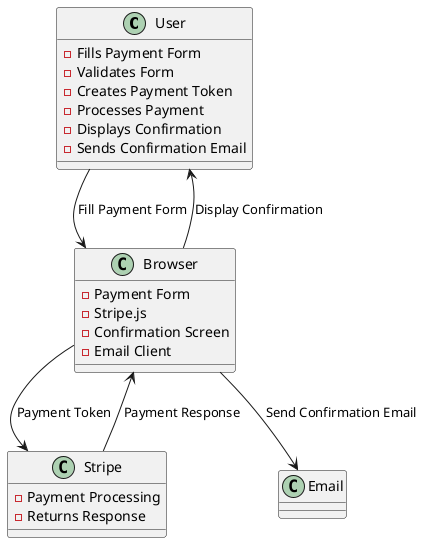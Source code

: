 ```plantuml
@startuml
!define RECTANGLE class

RECTANGLE User {
  - Fills Payment Form
  - Validates Form
  - Creates Payment Token
  - Processes Payment
  - Displays Confirmation
  - Sends Confirmation Email
}

RECTANGLE Browser {
  - Payment Form
  - Stripe.js
  - Confirmation Screen
  - Email Client
}

RECTANGLE Stripe {
  - Payment Processing
  - Returns Response
}

User --> Browser : Fill Payment Form
Browser --> Stripe : Payment Token
Stripe --> Browser : Payment Response
Browser --> User : Display Confirmation
Browser --> Email : Send Confirmation Email
@enduml

```
